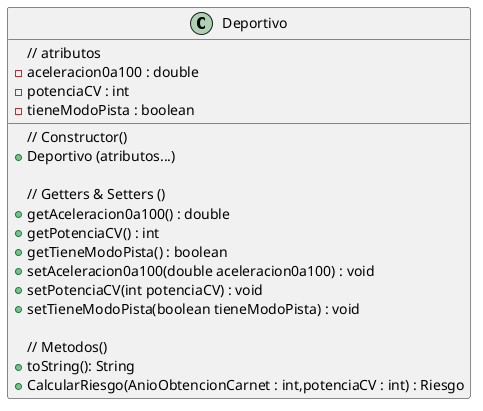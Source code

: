 @startuml

class Deportivo {
// atributos
- aceleracion0a100 : double
- potenciaCV : int
- tieneModoPista : boolean

// Constructor()
+ Deportivo (atributos...)

// Getters & Setters ()
+ getAceleracion0a100() : double
+ getPotenciaCV() : int
+ getTieneModoPista() : boolean
+ setAceleracion0a100(double aceleracion0a100) : void
+ setPotenciaCV(int potenciaCV) : void
+ setTieneModoPista(boolean tieneModoPista) : void

// Metodos()
+ toString(): String
+ CalcularRiesgo(AnioObtencionCarnet : int,potenciaCV : int) : Riesgo
}
@enduml